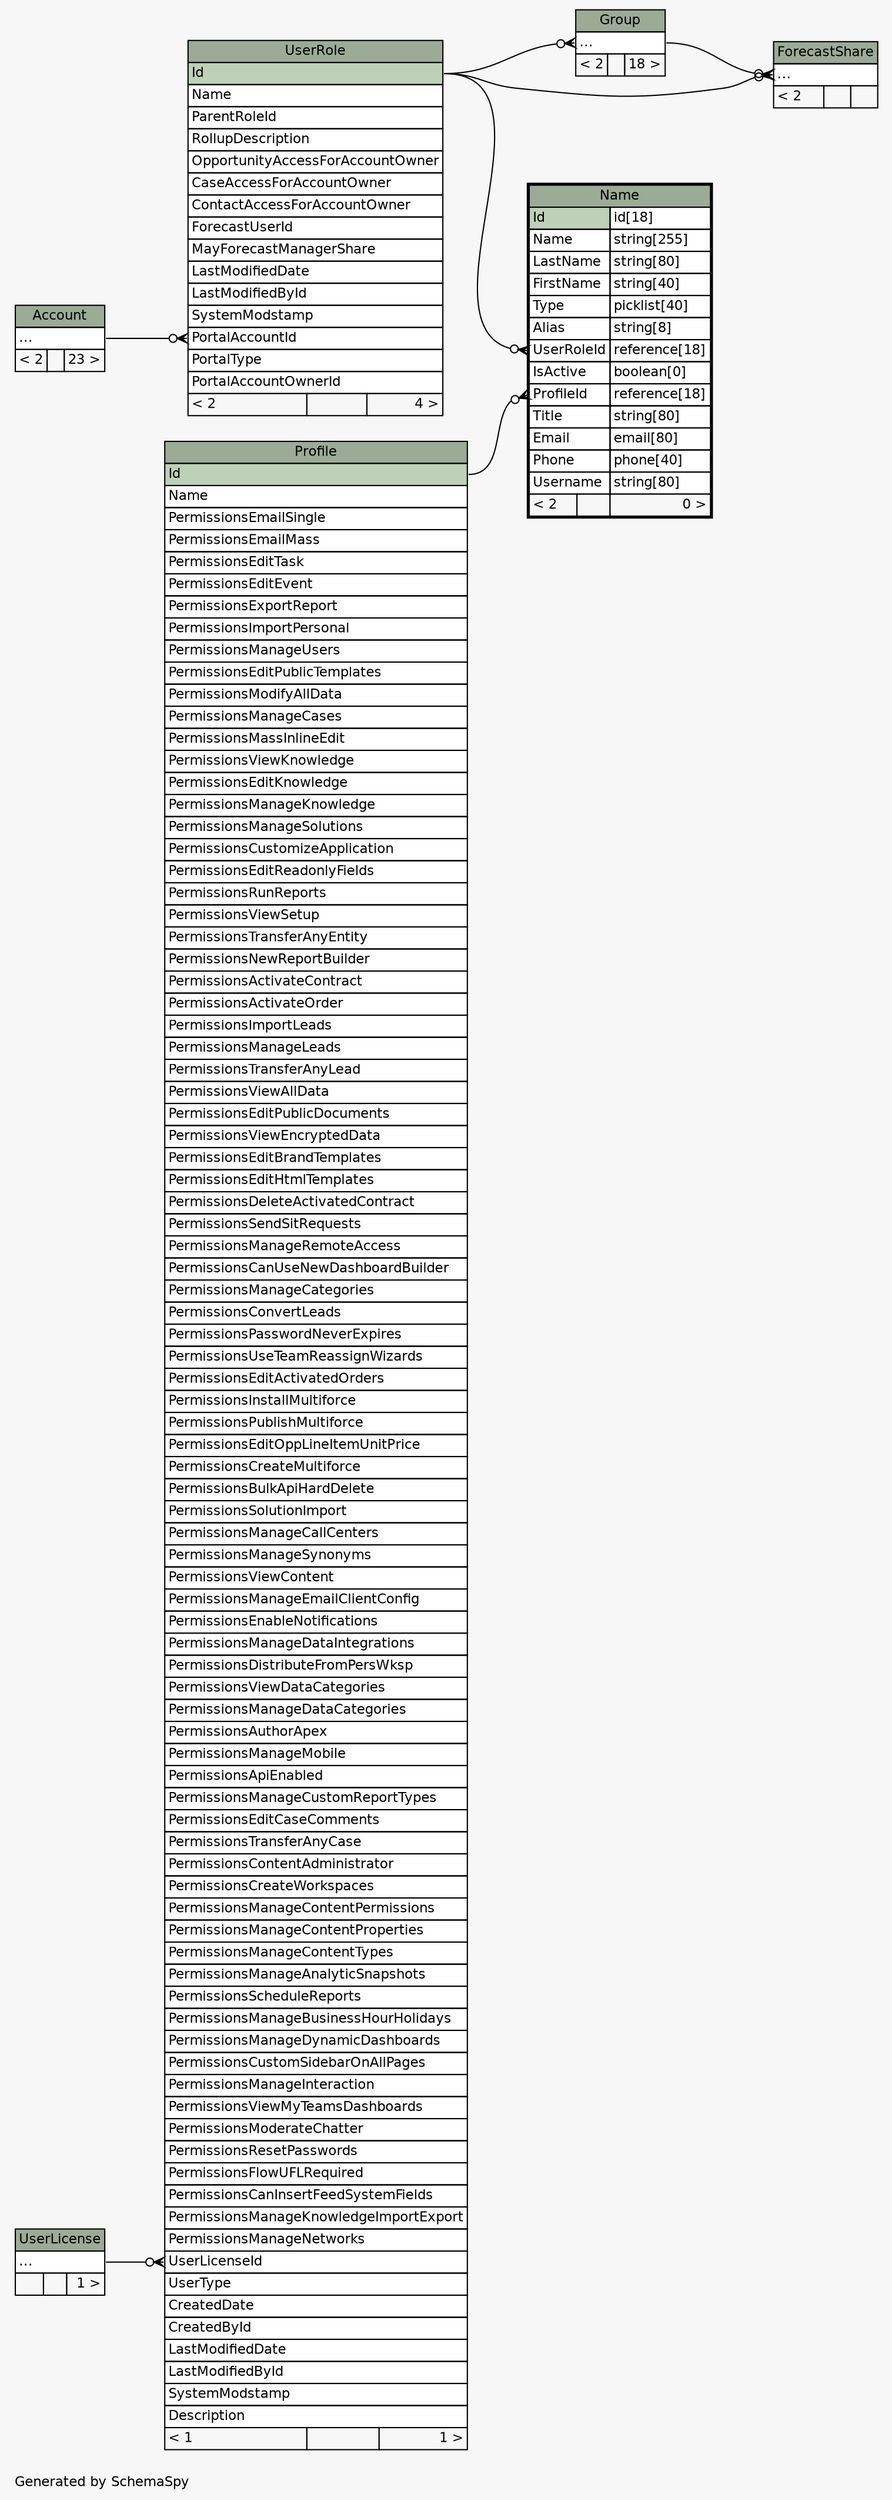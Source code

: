 // dot 2.36.0 on Mac OS X 10.11.6
// SchemaSpy rev 590
digraph "twoDegreesRelationshipsDiagram" {
  graph [
    rankdir="RL"
    bgcolor="#f7f7f7"
    label="\nGenerated by SchemaSpy"
    labeljust="l"
    nodesep="0.18"
    ranksep="0.46"
    fontname="Helvetica"
    fontsize="11"
  ];
  node [
    fontname="Helvetica"
    fontsize="11"
    shape="plaintext"
  ];
  edge [
    arrowsize="0.8"
  ];
  "ForecastShare":"elipses":w -> "Group":"elipses":e [arrowhead=none dir=back arrowtail=crowodot];
  "ForecastShare":"elipses":w -> "UserRole":"Id":e [arrowhead=none dir=back arrowtail=crowodot];
  "Group":"elipses":w -> "UserRole":"Id":e [arrowhead=none dir=back arrowtail=crowodot];
  "Name":"ProfileId":w -> "Profile":"Id":e [arrowhead=none dir=back arrowtail=crowodot];
  "Name":"UserRoleId":w -> "UserRole":"Id":e [arrowhead=none dir=back arrowtail=crowodot];
  "Profile":"UserLicenseId":w -> "UserLicense":"elipses":e [arrowhead=none dir=back arrowtail=crowodot];
  "UserRole":"PortalAccountId":w -> "Account":"elipses":e [arrowhead=none dir=back arrowtail=crowodot];
  "Account" [
    label=<
    <TABLE BORDER="0" CELLBORDER="1" CELLSPACING="0" BGCOLOR="#ffffff">
      <TR><TD COLSPAN="3" BGCOLOR="#9bab96" ALIGN="CENTER">Account</TD></TR>
      <TR><TD PORT="elipses" COLSPAN="3" ALIGN="LEFT">...</TD></TR>
      <TR><TD ALIGN="LEFT" BGCOLOR="#f7f7f7">&lt; 2</TD><TD ALIGN="RIGHT" BGCOLOR="#f7f7f7">  </TD><TD ALIGN="RIGHT" BGCOLOR="#f7f7f7">23 &gt;</TD></TR>
    </TABLE>>
    URL="Account.html"
    tooltip="Account"
  ];
  "ForecastShare" [
    label=<
    <TABLE BORDER="0" CELLBORDER="1" CELLSPACING="0" BGCOLOR="#ffffff">
      <TR><TD COLSPAN="3" BGCOLOR="#9bab96" ALIGN="CENTER">ForecastShare</TD></TR>
      <TR><TD PORT="elipses" COLSPAN="3" ALIGN="LEFT">...</TD></TR>
      <TR><TD ALIGN="LEFT" BGCOLOR="#f7f7f7">&lt; 2</TD><TD ALIGN="RIGHT" BGCOLOR="#f7f7f7">  </TD><TD ALIGN="RIGHT" BGCOLOR="#f7f7f7">  </TD></TR>
    </TABLE>>
    URL="ForecastShare.html"
    tooltip="ForecastShare"
  ];
  "Group" [
    label=<
    <TABLE BORDER="0" CELLBORDER="1" CELLSPACING="0" BGCOLOR="#ffffff">
      <TR><TD COLSPAN="3" BGCOLOR="#9bab96" ALIGN="CENTER">Group</TD></TR>
      <TR><TD PORT="elipses" COLSPAN="3" ALIGN="LEFT">...</TD></TR>
      <TR><TD ALIGN="LEFT" BGCOLOR="#f7f7f7">&lt; 2</TD><TD ALIGN="RIGHT" BGCOLOR="#f7f7f7">  </TD><TD ALIGN="RIGHT" BGCOLOR="#f7f7f7">18 &gt;</TD></TR>
    </TABLE>>
    URL="Group.html"
    tooltip="Group"
  ];
  "Name" [
    label=<
    <TABLE BORDER="2" CELLBORDER="1" CELLSPACING="0" BGCOLOR="#ffffff">
      <TR><TD COLSPAN="3" BGCOLOR="#9bab96" ALIGN="CENTER">Name</TD></TR>
      <TR><TD PORT="Id" COLSPAN="2" BGCOLOR="#bed1b8" ALIGN="LEFT">Id</TD><TD PORT="Id.type" ALIGN="LEFT">id[18]</TD></TR>
      <TR><TD PORT="Name" COLSPAN="2" ALIGN="LEFT">Name</TD><TD PORT="Name.type" ALIGN="LEFT">string[255]</TD></TR>
      <TR><TD PORT="LastName" COLSPAN="2" ALIGN="LEFT">LastName</TD><TD PORT="LastName.type" ALIGN="LEFT">string[80]</TD></TR>
      <TR><TD PORT="FirstName" COLSPAN="2" ALIGN="LEFT">FirstName</TD><TD PORT="FirstName.type" ALIGN="LEFT">string[40]</TD></TR>
      <TR><TD PORT="Type" COLSPAN="2" ALIGN="LEFT">Type</TD><TD PORT="Type.type" ALIGN="LEFT">picklist[40]</TD></TR>
      <TR><TD PORT="Alias" COLSPAN="2" ALIGN="LEFT">Alias</TD><TD PORT="Alias.type" ALIGN="LEFT">string[8]</TD></TR>
      <TR><TD PORT="UserRoleId" COLSPAN="2" ALIGN="LEFT">UserRoleId</TD><TD PORT="UserRoleId.type" ALIGN="LEFT">reference[18]</TD></TR>
      <TR><TD PORT="IsActive" COLSPAN="2" ALIGN="LEFT">IsActive</TD><TD PORT="IsActive.type" ALIGN="LEFT">boolean[0]</TD></TR>
      <TR><TD PORT="ProfileId" COLSPAN="2" ALIGN="LEFT">ProfileId</TD><TD PORT="ProfileId.type" ALIGN="LEFT">reference[18]</TD></TR>
      <TR><TD PORT="Title" COLSPAN="2" ALIGN="LEFT">Title</TD><TD PORT="Title.type" ALIGN="LEFT">string[80]</TD></TR>
      <TR><TD PORT="Email" COLSPAN="2" ALIGN="LEFT">Email</TD><TD PORT="Email.type" ALIGN="LEFT">email[80]</TD></TR>
      <TR><TD PORT="Phone" COLSPAN="2" ALIGN="LEFT">Phone</TD><TD PORT="Phone.type" ALIGN="LEFT">phone[40]</TD></TR>
      <TR><TD PORT="Username" COLSPAN="2" ALIGN="LEFT">Username</TD><TD PORT="Username.type" ALIGN="LEFT">string[80]</TD></TR>
      <TR><TD ALIGN="LEFT" BGCOLOR="#f7f7f7">&lt; 2</TD><TD ALIGN="RIGHT" BGCOLOR="#f7f7f7">  </TD><TD ALIGN="RIGHT" BGCOLOR="#f7f7f7">0 &gt;</TD></TR>
    </TABLE>>
    URL="Name.html"
    tooltip="Name"
  ];
  "Profile" [
    label=<
    <TABLE BORDER="0" CELLBORDER="1" CELLSPACING="0" BGCOLOR="#ffffff">
      <TR><TD COLSPAN="3" BGCOLOR="#9bab96" ALIGN="CENTER">Profile</TD></TR>
      <TR><TD PORT="Id" COLSPAN="3" BGCOLOR="#bed1b8" ALIGN="LEFT">Id</TD></TR>
      <TR><TD PORT="Name" COLSPAN="3" ALIGN="LEFT">Name</TD></TR>
      <TR><TD PORT="PermissionsEmailSingle" COLSPAN="3" ALIGN="LEFT">PermissionsEmailSingle</TD></TR>
      <TR><TD PORT="PermissionsEmailMass" COLSPAN="3" ALIGN="LEFT">PermissionsEmailMass</TD></TR>
      <TR><TD PORT="PermissionsEditTask" COLSPAN="3" ALIGN="LEFT">PermissionsEditTask</TD></TR>
      <TR><TD PORT="PermissionsEditEvent" COLSPAN="3" ALIGN="LEFT">PermissionsEditEvent</TD></TR>
      <TR><TD PORT="PermissionsExportReport" COLSPAN="3" ALIGN="LEFT">PermissionsExportReport</TD></TR>
      <TR><TD PORT="PermissionsImportPersonal" COLSPAN="3" ALIGN="LEFT">PermissionsImportPersonal</TD></TR>
      <TR><TD PORT="PermissionsManageUsers" COLSPAN="3" ALIGN="LEFT">PermissionsManageUsers</TD></TR>
      <TR><TD PORT="PermissionsEditPublicTemplates" COLSPAN="3" ALIGN="LEFT">PermissionsEditPublicTemplates</TD></TR>
      <TR><TD PORT="PermissionsModifyAllData" COLSPAN="3" ALIGN="LEFT">PermissionsModifyAllData</TD></TR>
      <TR><TD PORT="PermissionsManageCases" COLSPAN="3" ALIGN="LEFT">PermissionsManageCases</TD></TR>
      <TR><TD PORT="PermissionsMassInlineEdit" COLSPAN="3" ALIGN="LEFT">PermissionsMassInlineEdit</TD></TR>
      <TR><TD PORT="PermissionsViewKnowledge" COLSPAN="3" ALIGN="LEFT">PermissionsViewKnowledge</TD></TR>
      <TR><TD PORT="PermissionsEditKnowledge" COLSPAN="3" ALIGN="LEFT">PermissionsEditKnowledge</TD></TR>
      <TR><TD PORT="PermissionsManageKnowledge" COLSPAN="3" ALIGN="LEFT">PermissionsManageKnowledge</TD></TR>
      <TR><TD PORT="PermissionsManageSolutions" COLSPAN="3" ALIGN="LEFT">PermissionsManageSolutions</TD></TR>
      <TR><TD PORT="PermissionsCustomizeApplication" COLSPAN="3" ALIGN="LEFT">PermissionsCustomizeApplication</TD></TR>
      <TR><TD PORT="PermissionsEditReadonlyFields" COLSPAN="3" ALIGN="LEFT">PermissionsEditReadonlyFields</TD></TR>
      <TR><TD PORT="PermissionsRunReports" COLSPAN="3" ALIGN="LEFT">PermissionsRunReports</TD></TR>
      <TR><TD PORT="PermissionsViewSetup" COLSPAN="3" ALIGN="LEFT">PermissionsViewSetup</TD></TR>
      <TR><TD PORT="PermissionsTransferAnyEntity" COLSPAN="3" ALIGN="LEFT">PermissionsTransferAnyEntity</TD></TR>
      <TR><TD PORT="PermissionsNewReportBuilder" COLSPAN="3" ALIGN="LEFT">PermissionsNewReportBuilder</TD></TR>
      <TR><TD PORT="PermissionsActivateContract" COLSPAN="3" ALIGN="LEFT">PermissionsActivateContract</TD></TR>
      <TR><TD PORT="PermissionsActivateOrder" COLSPAN="3" ALIGN="LEFT">PermissionsActivateOrder</TD></TR>
      <TR><TD PORT="PermissionsImportLeads" COLSPAN="3" ALIGN="LEFT">PermissionsImportLeads</TD></TR>
      <TR><TD PORT="PermissionsManageLeads" COLSPAN="3" ALIGN="LEFT">PermissionsManageLeads</TD></TR>
      <TR><TD PORT="PermissionsTransferAnyLead" COLSPAN="3" ALIGN="LEFT">PermissionsTransferAnyLead</TD></TR>
      <TR><TD PORT="PermissionsViewAllData" COLSPAN="3" ALIGN="LEFT">PermissionsViewAllData</TD></TR>
      <TR><TD PORT="PermissionsEditPublicDocuments" COLSPAN="3" ALIGN="LEFT">PermissionsEditPublicDocuments</TD></TR>
      <TR><TD PORT="PermissionsViewEncryptedData" COLSPAN="3" ALIGN="LEFT">PermissionsViewEncryptedData</TD></TR>
      <TR><TD PORT="PermissionsEditBrandTemplates" COLSPAN="3" ALIGN="LEFT">PermissionsEditBrandTemplates</TD></TR>
      <TR><TD PORT="PermissionsEditHtmlTemplates" COLSPAN="3" ALIGN="LEFT">PermissionsEditHtmlTemplates</TD></TR>
      <TR><TD PORT="PermissionsDeleteActivatedContract" COLSPAN="3" ALIGN="LEFT">PermissionsDeleteActivatedContract</TD></TR>
      <TR><TD PORT="PermissionsSendSitRequests" COLSPAN="3" ALIGN="LEFT">PermissionsSendSitRequests</TD></TR>
      <TR><TD PORT="PermissionsManageRemoteAccess" COLSPAN="3" ALIGN="LEFT">PermissionsManageRemoteAccess</TD></TR>
      <TR><TD PORT="PermissionsCanUseNewDashboardBuilder" COLSPAN="3" ALIGN="LEFT">PermissionsCanUseNewDashboardBuilder</TD></TR>
      <TR><TD PORT="PermissionsManageCategories" COLSPAN="3" ALIGN="LEFT">PermissionsManageCategories</TD></TR>
      <TR><TD PORT="PermissionsConvertLeads" COLSPAN="3" ALIGN="LEFT">PermissionsConvertLeads</TD></TR>
      <TR><TD PORT="PermissionsPasswordNeverExpires" COLSPAN="3" ALIGN="LEFT">PermissionsPasswordNeverExpires</TD></TR>
      <TR><TD PORT="PermissionsUseTeamReassignWizards" COLSPAN="3" ALIGN="LEFT">PermissionsUseTeamReassignWizards</TD></TR>
      <TR><TD PORT="PermissionsEditActivatedOrders" COLSPAN="3" ALIGN="LEFT">PermissionsEditActivatedOrders</TD></TR>
      <TR><TD PORT="PermissionsInstallMultiforce" COLSPAN="3" ALIGN="LEFT">PermissionsInstallMultiforce</TD></TR>
      <TR><TD PORT="PermissionsPublishMultiforce" COLSPAN="3" ALIGN="LEFT">PermissionsPublishMultiforce</TD></TR>
      <TR><TD PORT="PermissionsEditOppLineItemUnitPrice" COLSPAN="3" ALIGN="LEFT">PermissionsEditOppLineItemUnitPrice</TD></TR>
      <TR><TD PORT="PermissionsCreateMultiforce" COLSPAN="3" ALIGN="LEFT">PermissionsCreateMultiforce</TD></TR>
      <TR><TD PORT="PermissionsBulkApiHardDelete" COLSPAN="3" ALIGN="LEFT">PermissionsBulkApiHardDelete</TD></TR>
      <TR><TD PORT="PermissionsSolutionImport" COLSPAN="3" ALIGN="LEFT">PermissionsSolutionImport</TD></TR>
      <TR><TD PORT="PermissionsManageCallCenters" COLSPAN="3" ALIGN="LEFT">PermissionsManageCallCenters</TD></TR>
      <TR><TD PORT="PermissionsManageSynonyms" COLSPAN="3" ALIGN="LEFT">PermissionsManageSynonyms</TD></TR>
      <TR><TD PORT="PermissionsViewContent" COLSPAN="3" ALIGN="LEFT">PermissionsViewContent</TD></TR>
      <TR><TD PORT="PermissionsManageEmailClientConfig" COLSPAN="3" ALIGN="LEFT">PermissionsManageEmailClientConfig</TD></TR>
      <TR><TD PORT="PermissionsEnableNotifications" COLSPAN="3" ALIGN="LEFT">PermissionsEnableNotifications</TD></TR>
      <TR><TD PORT="PermissionsManageDataIntegrations" COLSPAN="3" ALIGN="LEFT">PermissionsManageDataIntegrations</TD></TR>
      <TR><TD PORT="PermissionsDistributeFromPersWksp" COLSPAN="3" ALIGN="LEFT">PermissionsDistributeFromPersWksp</TD></TR>
      <TR><TD PORT="PermissionsViewDataCategories" COLSPAN="3" ALIGN="LEFT">PermissionsViewDataCategories</TD></TR>
      <TR><TD PORT="PermissionsManageDataCategories" COLSPAN="3" ALIGN="LEFT">PermissionsManageDataCategories</TD></TR>
      <TR><TD PORT="PermissionsAuthorApex" COLSPAN="3" ALIGN="LEFT">PermissionsAuthorApex</TD></TR>
      <TR><TD PORT="PermissionsManageMobile" COLSPAN="3" ALIGN="LEFT">PermissionsManageMobile</TD></TR>
      <TR><TD PORT="PermissionsApiEnabled" COLSPAN="3" ALIGN="LEFT">PermissionsApiEnabled</TD></TR>
      <TR><TD PORT="PermissionsManageCustomReportTypes" COLSPAN="3" ALIGN="LEFT">PermissionsManageCustomReportTypes</TD></TR>
      <TR><TD PORT="PermissionsEditCaseComments" COLSPAN="3" ALIGN="LEFT">PermissionsEditCaseComments</TD></TR>
      <TR><TD PORT="PermissionsTransferAnyCase" COLSPAN="3" ALIGN="LEFT">PermissionsTransferAnyCase</TD></TR>
      <TR><TD PORT="PermissionsContentAdministrator" COLSPAN="3" ALIGN="LEFT">PermissionsContentAdministrator</TD></TR>
      <TR><TD PORT="PermissionsCreateWorkspaces" COLSPAN="3" ALIGN="LEFT">PermissionsCreateWorkspaces</TD></TR>
      <TR><TD PORT="PermissionsManageContentPermissions" COLSPAN="3" ALIGN="LEFT">PermissionsManageContentPermissions</TD></TR>
      <TR><TD PORT="PermissionsManageContentProperties" COLSPAN="3" ALIGN="LEFT">PermissionsManageContentProperties</TD></TR>
      <TR><TD PORT="PermissionsManageContentTypes" COLSPAN="3" ALIGN="LEFT">PermissionsManageContentTypes</TD></TR>
      <TR><TD PORT="PermissionsManageAnalyticSnapshots" COLSPAN="3" ALIGN="LEFT">PermissionsManageAnalyticSnapshots</TD></TR>
      <TR><TD PORT="PermissionsScheduleReports" COLSPAN="3" ALIGN="LEFT">PermissionsScheduleReports</TD></TR>
      <TR><TD PORT="PermissionsManageBusinessHourHolidays" COLSPAN="3" ALIGN="LEFT">PermissionsManageBusinessHourHolidays</TD></TR>
      <TR><TD PORT="PermissionsManageDynamicDashboards" COLSPAN="3" ALIGN="LEFT">PermissionsManageDynamicDashboards</TD></TR>
      <TR><TD PORT="PermissionsCustomSidebarOnAllPages" COLSPAN="3" ALIGN="LEFT">PermissionsCustomSidebarOnAllPages</TD></TR>
      <TR><TD PORT="PermissionsManageInteraction" COLSPAN="3" ALIGN="LEFT">PermissionsManageInteraction</TD></TR>
      <TR><TD PORT="PermissionsViewMyTeamsDashboards" COLSPAN="3" ALIGN="LEFT">PermissionsViewMyTeamsDashboards</TD></TR>
      <TR><TD PORT="PermissionsModerateChatter" COLSPAN="3" ALIGN="LEFT">PermissionsModerateChatter</TD></TR>
      <TR><TD PORT="PermissionsResetPasswords" COLSPAN="3" ALIGN="LEFT">PermissionsResetPasswords</TD></TR>
      <TR><TD PORT="PermissionsFlowUFLRequired" COLSPAN="3" ALIGN="LEFT">PermissionsFlowUFLRequired</TD></TR>
      <TR><TD PORT="PermissionsCanInsertFeedSystemFields" COLSPAN="3" ALIGN="LEFT">PermissionsCanInsertFeedSystemFields</TD></TR>
      <TR><TD PORT="PermissionsManageKnowledgeImportExport" COLSPAN="3" ALIGN="LEFT">PermissionsManageKnowledgeImportExport</TD></TR>
      <TR><TD PORT="PermissionsManageNetworks" COLSPAN="3" ALIGN="LEFT">PermissionsManageNetworks</TD></TR>
      <TR><TD PORT="UserLicenseId" COLSPAN="3" ALIGN="LEFT">UserLicenseId</TD></TR>
      <TR><TD PORT="UserType" COLSPAN="3" ALIGN="LEFT">UserType</TD></TR>
      <TR><TD PORT="CreatedDate" COLSPAN="3" ALIGN="LEFT">CreatedDate</TD></TR>
      <TR><TD PORT="CreatedById" COLSPAN="3" ALIGN="LEFT">CreatedById</TD></TR>
      <TR><TD PORT="LastModifiedDate" COLSPAN="3" ALIGN="LEFT">LastModifiedDate</TD></TR>
      <TR><TD PORT="LastModifiedById" COLSPAN="3" ALIGN="LEFT">LastModifiedById</TD></TR>
      <TR><TD PORT="SystemModstamp" COLSPAN="3" ALIGN="LEFT">SystemModstamp</TD></TR>
      <TR><TD PORT="Description" COLSPAN="3" ALIGN="LEFT">Description</TD></TR>
      <TR><TD ALIGN="LEFT" BGCOLOR="#f7f7f7">&lt; 1</TD><TD ALIGN="RIGHT" BGCOLOR="#f7f7f7">  </TD><TD ALIGN="RIGHT" BGCOLOR="#f7f7f7">1 &gt;</TD></TR>
    </TABLE>>
    URL="Profile.html"
    tooltip="Profile"
  ];
  "UserLicense" [
    label=<
    <TABLE BORDER="0" CELLBORDER="1" CELLSPACING="0" BGCOLOR="#ffffff">
      <TR><TD COLSPAN="3" BGCOLOR="#9bab96" ALIGN="CENTER">UserLicense</TD></TR>
      <TR><TD PORT="elipses" COLSPAN="3" ALIGN="LEFT">...</TD></TR>
      <TR><TD ALIGN="LEFT" BGCOLOR="#f7f7f7">  </TD><TD ALIGN="RIGHT" BGCOLOR="#f7f7f7">  </TD><TD ALIGN="RIGHT" BGCOLOR="#f7f7f7">1 &gt;</TD></TR>
    </TABLE>>
    URL="UserLicense.html"
    tooltip="UserLicense"
  ];
  "UserRole" [
    label=<
    <TABLE BORDER="0" CELLBORDER="1" CELLSPACING="0" BGCOLOR="#ffffff">
      <TR><TD COLSPAN="3" BGCOLOR="#9bab96" ALIGN="CENTER">UserRole</TD></TR>
      <TR><TD PORT="Id" COLSPAN="3" BGCOLOR="#bed1b8" ALIGN="LEFT">Id</TD></TR>
      <TR><TD PORT="Name" COLSPAN="3" ALIGN="LEFT">Name</TD></TR>
      <TR><TD PORT="ParentRoleId" COLSPAN="3" ALIGN="LEFT">ParentRoleId</TD></TR>
      <TR><TD PORT="RollupDescription" COLSPAN="3" ALIGN="LEFT">RollupDescription</TD></TR>
      <TR><TD PORT="OpportunityAccessForAccountOwner" COLSPAN="3" ALIGN="LEFT">OpportunityAccessForAccountOwner</TD></TR>
      <TR><TD PORT="CaseAccessForAccountOwner" COLSPAN="3" ALIGN="LEFT">CaseAccessForAccountOwner</TD></TR>
      <TR><TD PORT="ContactAccessForAccountOwner" COLSPAN="3" ALIGN="LEFT">ContactAccessForAccountOwner</TD></TR>
      <TR><TD PORT="ForecastUserId" COLSPAN="3" ALIGN="LEFT">ForecastUserId</TD></TR>
      <TR><TD PORT="MayForecastManagerShare" COLSPAN="3" ALIGN="LEFT">MayForecastManagerShare</TD></TR>
      <TR><TD PORT="LastModifiedDate" COLSPAN="3" ALIGN="LEFT">LastModifiedDate</TD></TR>
      <TR><TD PORT="LastModifiedById" COLSPAN="3" ALIGN="LEFT">LastModifiedById</TD></TR>
      <TR><TD PORT="SystemModstamp" COLSPAN="3" ALIGN="LEFT">SystemModstamp</TD></TR>
      <TR><TD PORT="PortalAccountId" COLSPAN="3" ALIGN="LEFT">PortalAccountId</TD></TR>
      <TR><TD PORT="PortalType" COLSPAN="3" ALIGN="LEFT">PortalType</TD></TR>
      <TR><TD PORT="PortalAccountOwnerId" COLSPAN="3" ALIGN="LEFT">PortalAccountOwnerId</TD></TR>
      <TR><TD ALIGN="LEFT" BGCOLOR="#f7f7f7">&lt; 2</TD><TD ALIGN="RIGHT" BGCOLOR="#f7f7f7">  </TD><TD ALIGN="RIGHT" BGCOLOR="#f7f7f7">4 &gt;</TD></TR>
    </TABLE>>
    URL="UserRole.html"
    tooltip="UserRole"
  ];
}
